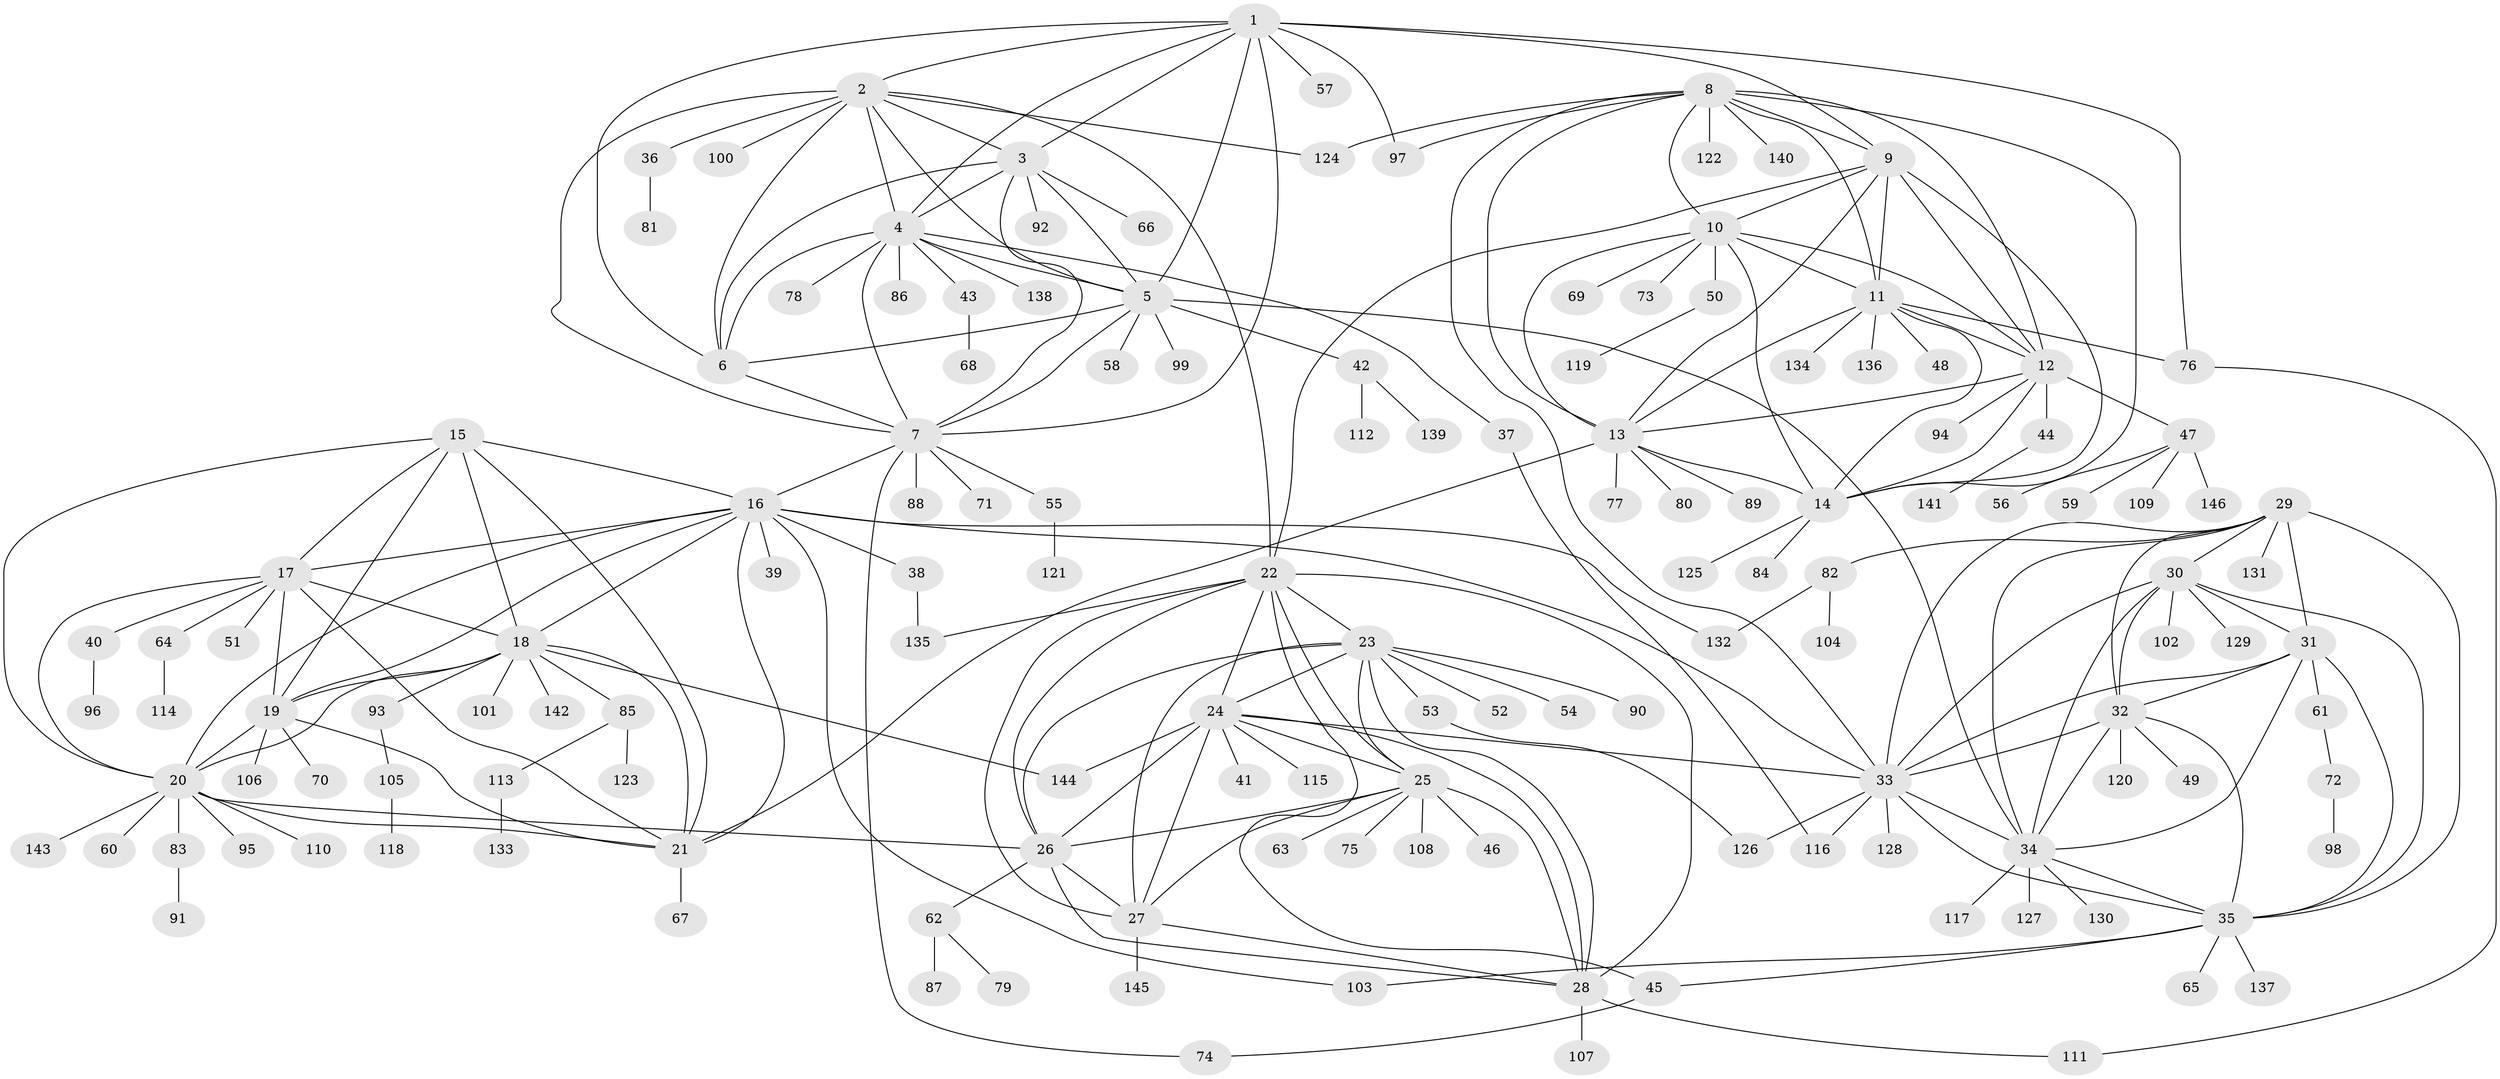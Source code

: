 // Generated by graph-tools (version 1.1) at 2025/55/03/09/25 04:55:28]
// undirected, 146 vertices, 238 edges
graph export_dot {
graph [start="1"]
  node [color=gray90,style=filled];
  1;
  2;
  3;
  4;
  5;
  6;
  7;
  8;
  9;
  10;
  11;
  12;
  13;
  14;
  15;
  16;
  17;
  18;
  19;
  20;
  21;
  22;
  23;
  24;
  25;
  26;
  27;
  28;
  29;
  30;
  31;
  32;
  33;
  34;
  35;
  36;
  37;
  38;
  39;
  40;
  41;
  42;
  43;
  44;
  45;
  46;
  47;
  48;
  49;
  50;
  51;
  52;
  53;
  54;
  55;
  56;
  57;
  58;
  59;
  60;
  61;
  62;
  63;
  64;
  65;
  66;
  67;
  68;
  69;
  70;
  71;
  72;
  73;
  74;
  75;
  76;
  77;
  78;
  79;
  80;
  81;
  82;
  83;
  84;
  85;
  86;
  87;
  88;
  89;
  90;
  91;
  92;
  93;
  94;
  95;
  96;
  97;
  98;
  99;
  100;
  101;
  102;
  103;
  104;
  105;
  106;
  107;
  108;
  109;
  110;
  111;
  112;
  113;
  114;
  115;
  116;
  117;
  118;
  119;
  120;
  121;
  122;
  123;
  124;
  125;
  126;
  127;
  128;
  129;
  130;
  131;
  132;
  133;
  134;
  135;
  136;
  137;
  138;
  139;
  140;
  141;
  142;
  143;
  144;
  145;
  146;
  1 -- 2;
  1 -- 3;
  1 -- 4;
  1 -- 5;
  1 -- 6;
  1 -- 7;
  1 -- 9;
  1 -- 57;
  1 -- 76;
  1 -- 97;
  2 -- 3;
  2 -- 4;
  2 -- 5;
  2 -- 6;
  2 -- 7;
  2 -- 22;
  2 -- 36;
  2 -- 100;
  2 -- 124;
  3 -- 4;
  3 -- 5;
  3 -- 6;
  3 -- 7;
  3 -- 66;
  3 -- 92;
  4 -- 5;
  4 -- 6;
  4 -- 7;
  4 -- 37;
  4 -- 43;
  4 -- 78;
  4 -- 86;
  4 -- 138;
  5 -- 6;
  5 -- 7;
  5 -- 34;
  5 -- 42;
  5 -- 58;
  5 -- 99;
  6 -- 7;
  7 -- 16;
  7 -- 55;
  7 -- 71;
  7 -- 74;
  7 -- 88;
  8 -- 9;
  8 -- 10;
  8 -- 11;
  8 -- 12;
  8 -- 13;
  8 -- 14;
  8 -- 33;
  8 -- 97;
  8 -- 122;
  8 -- 124;
  8 -- 140;
  9 -- 10;
  9 -- 11;
  9 -- 12;
  9 -- 13;
  9 -- 14;
  9 -- 22;
  10 -- 11;
  10 -- 12;
  10 -- 13;
  10 -- 14;
  10 -- 50;
  10 -- 69;
  10 -- 73;
  11 -- 12;
  11 -- 13;
  11 -- 14;
  11 -- 48;
  11 -- 76;
  11 -- 134;
  11 -- 136;
  12 -- 13;
  12 -- 14;
  12 -- 44;
  12 -- 47;
  12 -- 94;
  13 -- 14;
  13 -- 21;
  13 -- 77;
  13 -- 80;
  13 -- 89;
  14 -- 84;
  14 -- 125;
  15 -- 16;
  15 -- 17;
  15 -- 18;
  15 -- 19;
  15 -- 20;
  15 -- 21;
  16 -- 17;
  16 -- 18;
  16 -- 19;
  16 -- 20;
  16 -- 21;
  16 -- 33;
  16 -- 38;
  16 -- 39;
  16 -- 103;
  16 -- 132;
  17 -- 18;
  17 -- 19;
  17 -- 20;
  17 -- 21;
  17 -- 40;
  17 -- 51;
  17 -- 64;
  18 -- 19;
  18 -- 20;
  18 -- 21;
  18 -- 85;
  18 -- 93;
  18 -- 101;
  18 -- 142;
  18 -- 144;
  19 -- 20;
  19 -- 21;
  19 -- 70;
  19 -- 106;
  20 -- 21;
  20 -- 26;
  20 -- 60;
  20 -- 83;
  20 -- 95;
  20 -- 110;
  20 -- 143;
  21 -- 67;
  22 -- 23;
  22 -- 24;
  22 -- 25;
  22 -- 26;
  22 -- 27;
  22 -- 28;
  22 -- 45;
  22 -- 135;
  23 -- 24;
  23 -- 25;
  23 -- 26;
  23 -- 27;
  23 -- 28;
  23 -- 52;
  23 -- 53;
  23 -- 54;
  23 -- 90;
  24 -- 25;
  24 -- 26;
  24 -- 27;
  24 -- 28;
  24 -- 33;
  24 -- 41;
  24 -- 115;
  24 -- 144;
  25 -- 26;
  25 -- 27;
  25 -- 28;
  25 -- 46;
  25 -- 63;
  25 -- 75;
  25 -- 108;
  26 -- 27;
  26 -- 28;
  26 -- 62;
  27 -- 28;
  27 -- 145;
  28 -- 107;
  28 -- 111;
  29 -- 30;
  29 -- 31;
  29 -- 32;
  29 -- 33;
  29 -- 34;
  29 -- 35;
  29 -- 82;
  29 -- 131;
  30 -- 31;
  30 -- 32;
  30 -- 33;
  30 -- 34;
  30 -- 35;
  30 -- 102;
  30 -- 129;
  31 -- 32;
  31 -- 33;
  31 -- 34;
  31 -- 35;
  31 -- 61;
  32 -- 33;
  32 -- 34;
  32 -- 35;
  32 -- 49;
  32 -- 120;
  33 -- 34;
  33 -- 35;
  33 -- 116;
  33 -- 126;
  33 -- 128;
  34 -- 35;
  34 -- 117;
  34 -- 127;
  34 -- 130;
  35 -- 45;
  35 -- 65;
  35 -- 103;
  35 -- 137;
  36 -- 81;
  37 -- 116;
  38 -- 135;
  40 -- 96;
  42 -- 112;
  42 -- 139;
  43 -- 68;
  44 -- 141;
  45 -- 74;
  47 -- 56;
  47 -- 59;
  47 -- 109;
  47 -- 146;
  50 -- 119;
  53 -- 126;
  55 -- 121;
  61 -- 72;
  62 -- 79;
  62 -- 87;
  64 -- 114;
  72 -- 98;
  76 -- 111;
  82 -- 104;
  82 -- 132;
  83 -- 91;
  85 -- 113;
  85 -- 123;
  93 -- 105;
  105 -- 118;
  113 -- 133;
}
